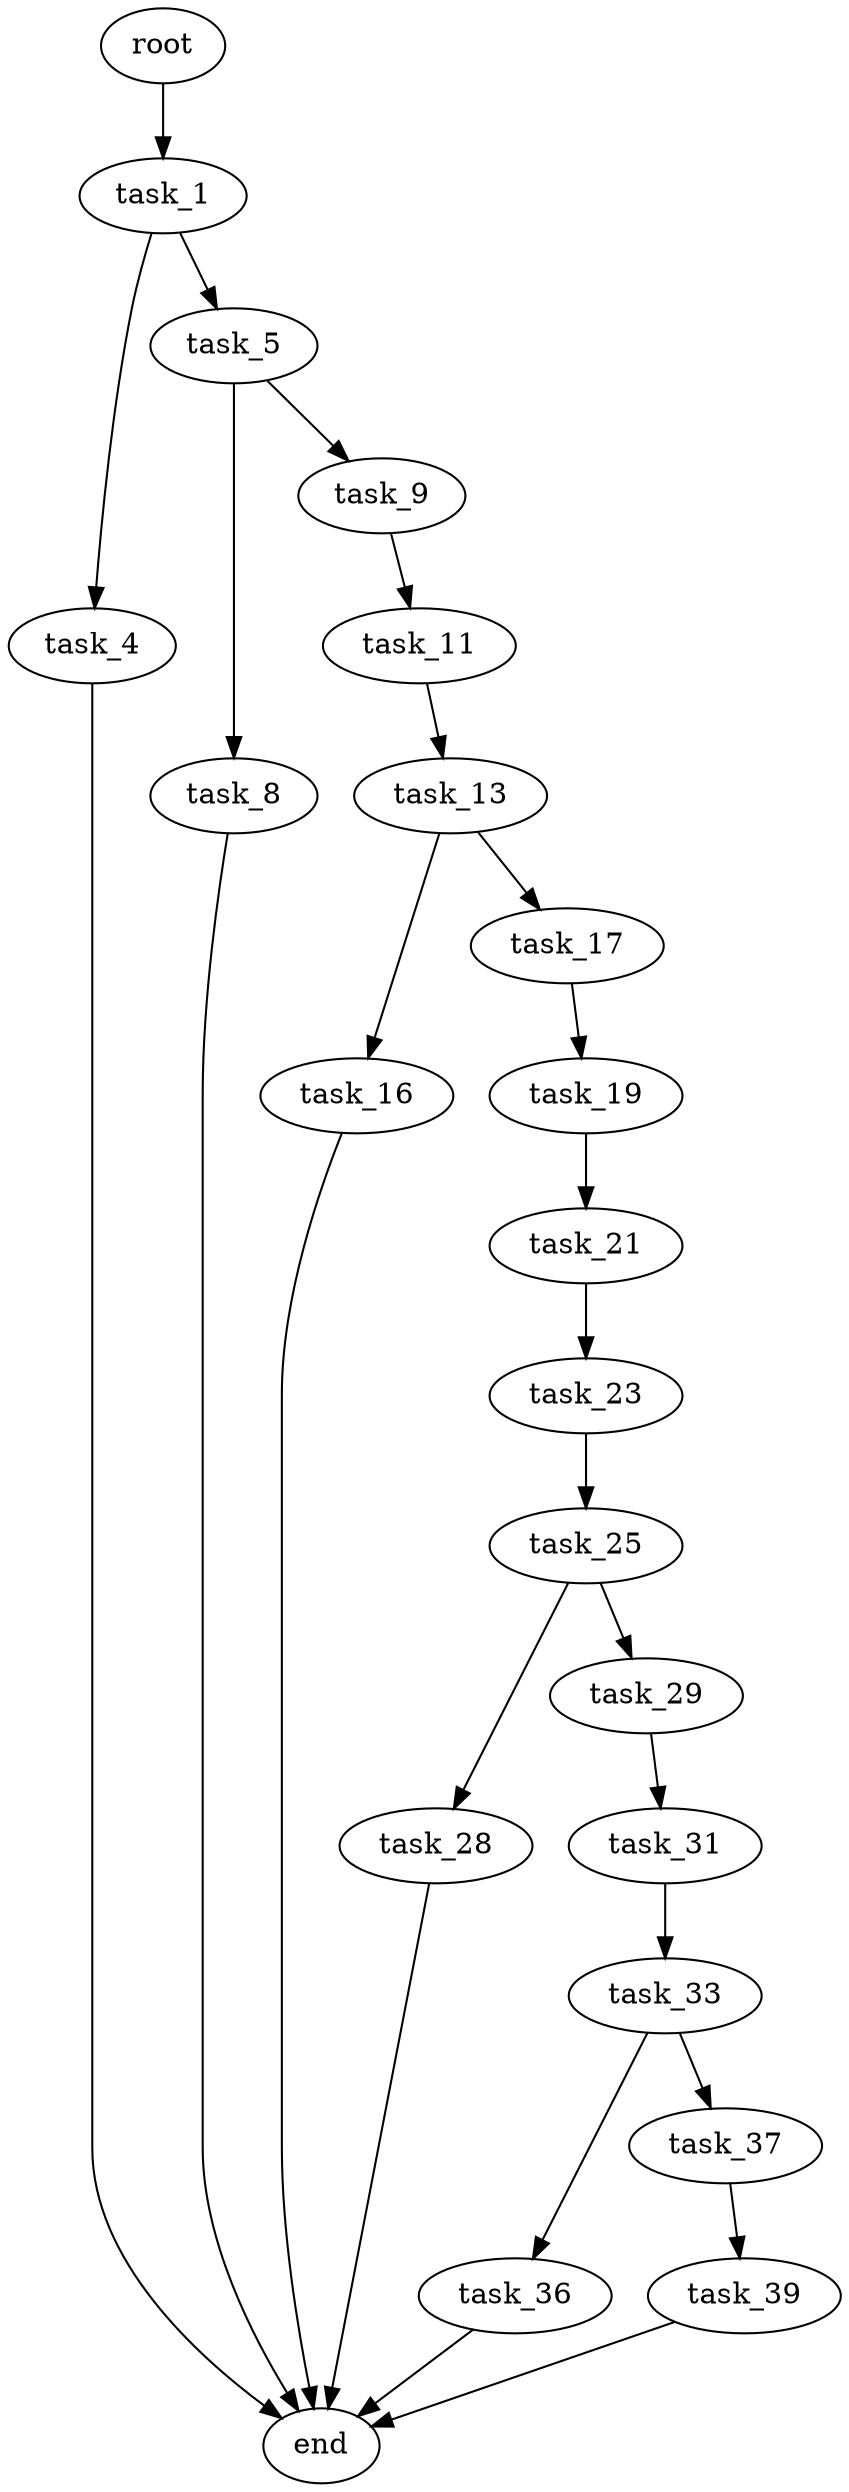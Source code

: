 digraph G {
  root [size="0.000000"];
  task_1 [size="231928233984.000000"];
  task_4 [size="18873845727.000000"];
  task_5 [size="231928233984.000000"];
  end [size="0.000000"];
  task_8 [size="2726421713.000000"];
  task_9 [size="222247206184.000000"];
  task_11 [size="68719476736.000000"];
  task_13 [size="140867308032.000000"];
  task_16 [size="3840136794.000000"];
  task_17 [size="368293445632.000000"];
  task_19 [size="939341062785.000000"];
  task_21 [size="623285234347.000000"];
  task_23 [size="1674692909.000000"];
  task_25 [size="8589934592.000000"];
  task_28 [size="134217728000.000000"];
  task_29 [size="8589934592.000000"];
  task_31 [size="16159213569.000000"];
  task_33 [size="231928233984.000000"];
  task_36 [size="1073741824000.000000"];
  task_37 [size="318776629076.000000"];
  task_39 [size="1070628525515.000000"];

  root -> task_1 [size="1.000000"];
  task_1 -> task_4 [size="301989888.000000"];
  task_1 -> task_5 [size="301989888.000000"];
  task_4 -> end [size="1.000000"];
  task_5 -> task_8 [size="301989888.000000"];
  task_5 -> task_9 [size="301989888.000000"];
  task_8 -> end [size="1.000000"];
  task_9 -> task_11 [size="209715200.000000"];
  task_11 -> task_13 [size="134217728.000000"];
  task_13 -> task_16 [size="134217728.000000"];
  task_13 -> task_17 [size="134217728.000000"];
  task_16 -> end [size="1.000000"];
  task_17 -> task_19 [size="411041792.000000"];
  task_19 -> task_21 [size="679477248.000000"];
  task_21 -> task_23 [size="411041792.000000"];
  task_23 -> task_25 [size="75497472.000000"];
  task_25 -> task_28 [size="33554432.000000"];
  task_25 -> task_29 [size="33554432.000000"];
  task_28 -> end [size="1.000000"];
  task_29 -> task_31 [size="33554432.000000"];
  task_31 -> task_33 [size="411041792.000000"];
  task_33 -> task_36 [size="301989888.000000"];
  task_33 -> task_37 [size="301989888.000000"];
  task_36 -> end [size="1.000000"];
  task_37 -> task_39 [size="209715200.000000"];
  task_39 -> end [size="1.000000"];
}
